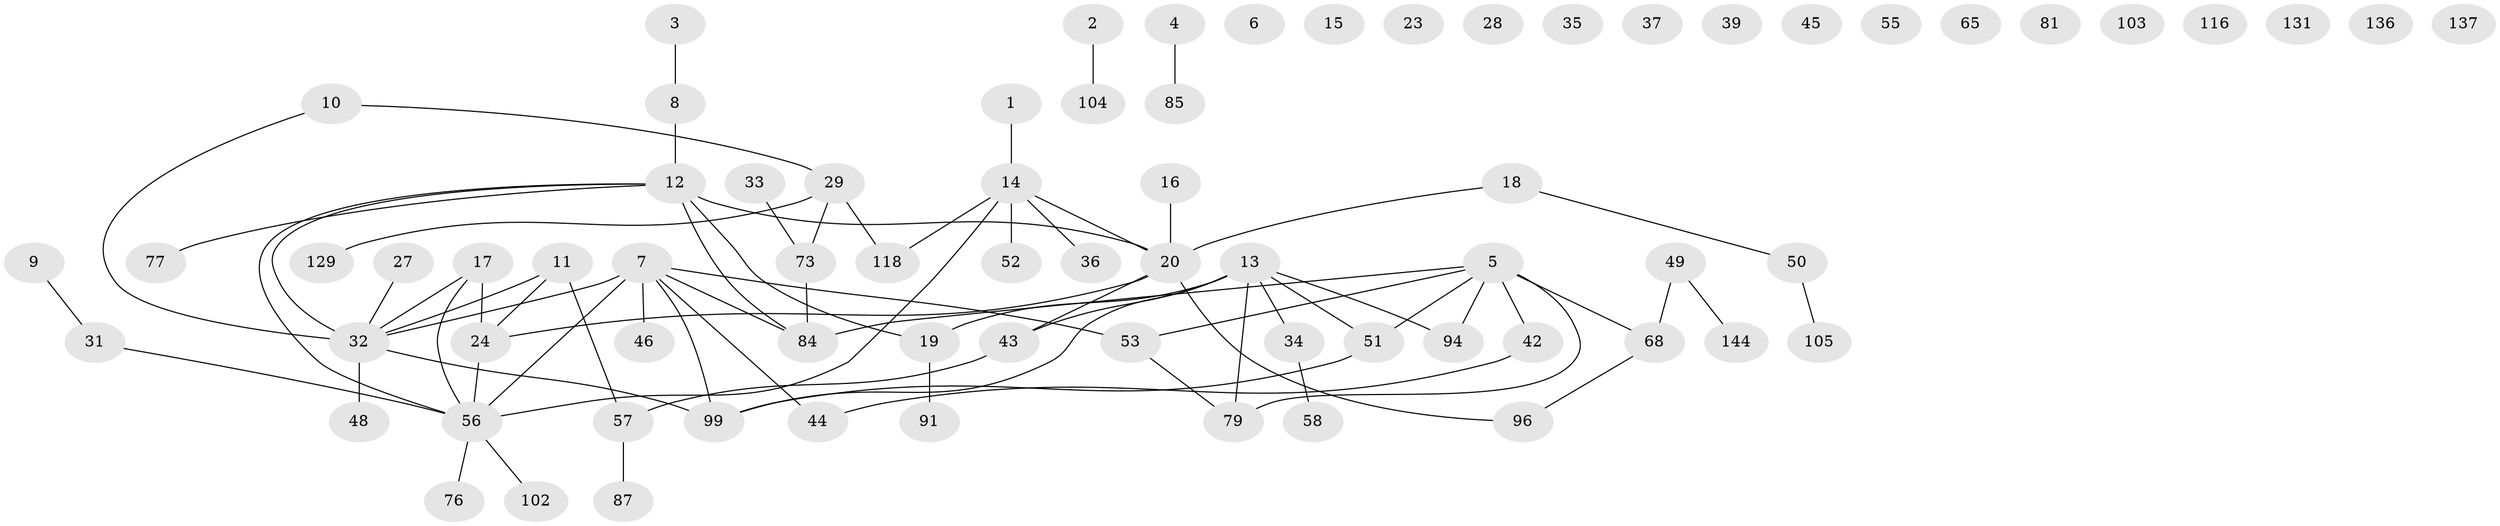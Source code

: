 // original degree distribution, {1: 0.272108843537415, 2: 0.2653061224489796, 7: 0.006802721088435374, 0: 0.10204081632653061, 3: 0.24489795918367346, 5: 0.034013605442176874, 4: 0.06802721088435375, 6: 0.006802721088435374}
// Generated by graph-tools (version 1.1) at 2025/12/03/09/25 04:12:53]
// undirected, 73 vertices, 75 edges
graph export_dot {
graph [start="1"]
  node [color=gray90,style=filled];
  1 [super="+101"];
  2 [super="+130"];
  3 [super="+119"];
  4;
  5 [super="+62+22+38+100+106"];
  6;
  7 [super="+117+138"];
  8;
  9 [super="+25"];
  10 [super="+30+124"];
  11 [super="+97+122"];
  12 [super="+21+143+78+47"];
  13 [super="+133+40+90+63"];
  14 [super="+74+95"];
  15;
  16;
  17 [super="+26+92"];
  18;
  19;
  20 [super="+140"];
  23;
  24;
  27;
  28;
  29 [super="+54+82"];
  31 [super="+66+59"];
  32 [super="+41+60+107"];
  33;
  34;
  35;
  36 [super="+71"];
  37;
  39;
  42 [super="+120"];
  43;
  44;
  45 [super="+89"];
  46;
  48;
  49 [super="+67+80"];
  50 [super="+86"];
  51 [super="+83"];
  52;
  53 [super="+69"];
  55;
  56 [super="+127+70"];
  57 [super="+61+72"];
  58;
  65;
  68 [super="+75+88"];
  73 [super="+98"];
  76;
  77;
  79 [super="+108"];
  81;
  84;
  85;
  87;
  91;
  94 [super="+115"];
  96;
  99;
  102;
  103;
  104;
  105;
  116;
  118 [super="+121"];
  129 [super="+139"];
  131;
  136;
  137;
  144;
  1 -- 14;
  2 -- 104;
  3 -- 8;
  4 -- 85;
  5 -- 42;
  5 -- 79 [weight=2];
  5 -- 51;
  5 -- 84;
  5 -- 94;
  5 -- 53;
  5 -- 68;
  7 -- 44;
  7 -- 53;
  7 -- 32;
  7 -- 99;
  7 -- 84;
  7 -- 46;
  7 -- 56;
  8 -- 12;
  9 -- 31;
  10 -- 29;
  10 -- 32;
  11 -- 24;
  11 -- 57;
  11 -- 32;
  12 -- 20 [weight=2];
  12 -- 84;
  12 -- 32;
  12 -- 19;
  12 -- 56;
  12 -- 77;
  13 -- 51;
  13 -- 43;
  13 -- 19;
  13 -- 34;
  13 -- 99;
  13 -- 94;
  13 -- 79;
  14 -- 52;
  14 -- 20;
  14 -- 36;
  14 -- 118;
  14 -- 56;
  16 -- 20;
  17 -- 56;
  17 -- 32;
  17 -- 24;
  18 -- 20;
  18 -- 50;
  19 -- 91;
  20 -- 96;
  20 -- 43;
  20 -- 24;
  24 -- 56;
  27 -- 32;
  29 -- 73;
  29 -- 129;
  29 -- 118;
  31 -- 56;
  32 -- 48;
  32 -- 99;
  33 -- 73;
  34 -- 58;
  42 -- 44;
  43 -- 57;
  49 -- 144;
  49 -- 68;
  50 -- 105;
  51 -- 99;
  53 -- 79;
  56 -- 102;
  56 -- 76;
  57 -- 87;
  68 -- 96;
  73 -- 84;
}
